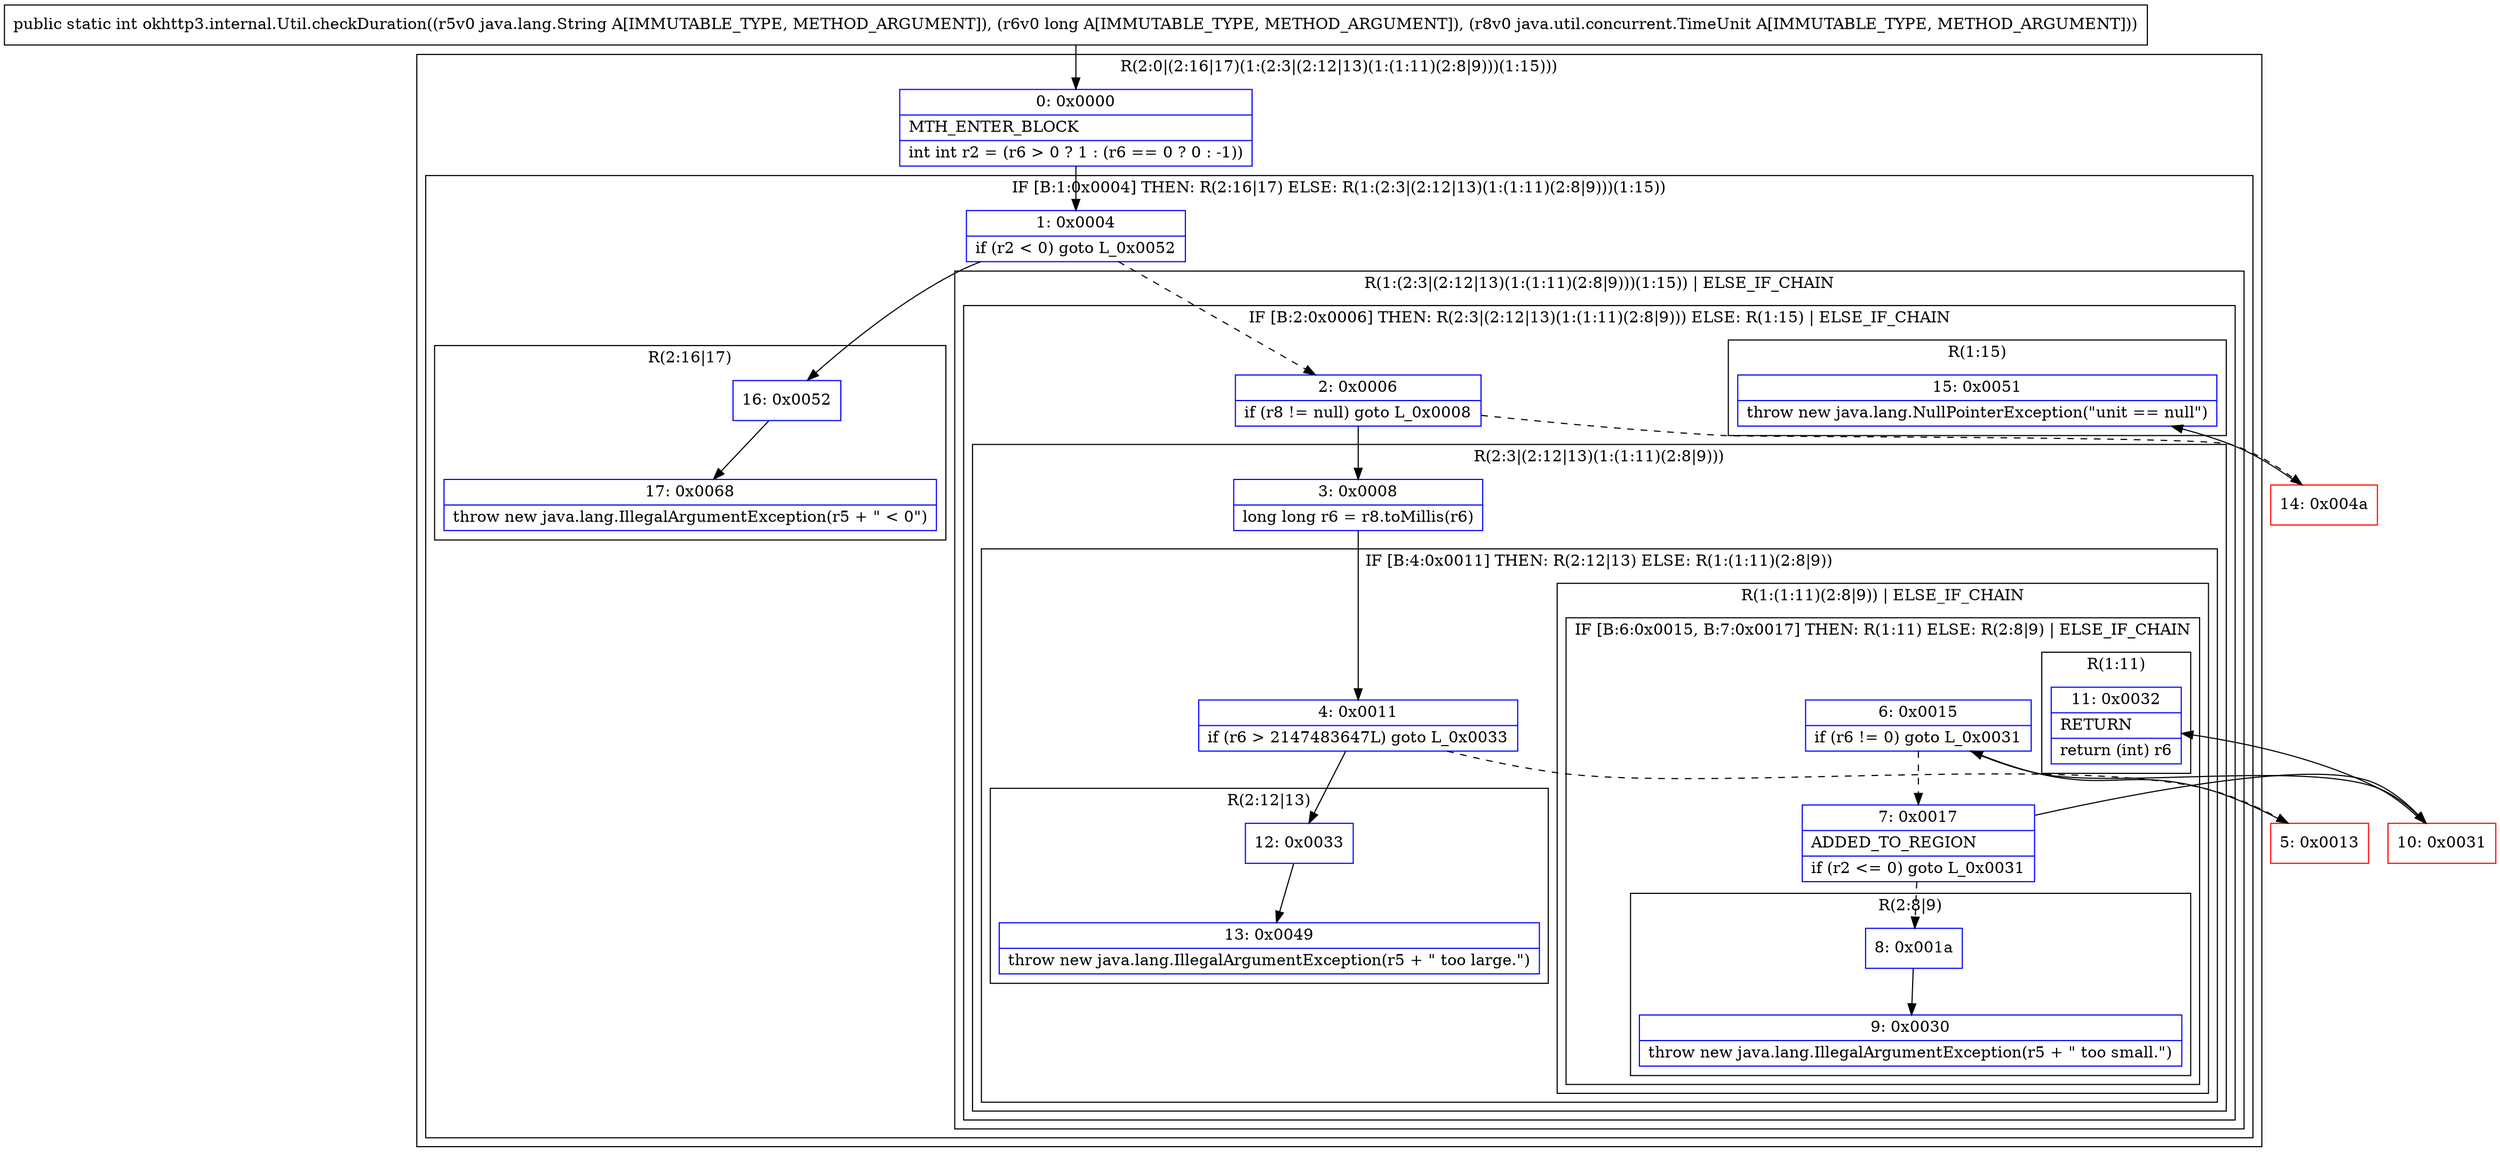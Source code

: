 digraph "CFG forokhttp3.internal.Util.checkDuration(Ljava\/lang\/String;JLjava\/util\/concurrent\/TimeUnit;)I" {
subgraph cluster_Region_1675006958 {
label = "R(2:0|(2:16|17)(1:(2:3|(2:12|13)(1:(1:11)(2:8|9)))(1:15)))";
node [shape=record,color=blue];
Node_0 [shape=record,label="{0\:\ 0x0000|MTH_ENTER_BLOCK\l|int int r2 = (r6 \> 0 ? 1 : (r6 == 0 ? 0 : \-1))\l}"];
subgraph cluster_IfRegion_1535119786 {
label = "IF [B:1:0x0004] THEN: R(2:16|17) ELSE: R(1:(2:3|(2:12|13)(1:(1:11)(2:8|9)))(1:15))";
node [shape=record,color=blue];
Node_1 [shape=record,label="{1\:\ 0x0004|if (r2 \< 0) goto L_0x0052\l}"];
subgraph cluster_Region_197084039 {
label = "R(2:16|17)";
node [shape=record,color=blue];
Node_16 [shape=record,label="{16\:\ 0x0052}"];
Node_17 [shape=record,label="{17\:\ 0x0068|throw new java.lang.IllegalArgumentException(r5 + \" \< 0\")\l}"];
}
subgraph cluster_Region_1415711587 {
label = "R(1:(2:3|(2:12|13)(1:(1:11)(2:8|9)))(1:15)) | ELSE_IF_CHAIN\l";
node [shape=record,color=blue];
subgraph cluster_IfRegion_1225018715 {
label = "IF [B:2:0x0006] THEN: R(2:3|(2:12|13)(1:(1:11)(2:8|9))) ELSE: R(1:15) | ELSE_IF_CHAIN\l";
node [shape=record,color=blue];
Node_2 [shape=record,label="{2\:\ 0x0006|if (r8 != null) goto L_0x0008\l}"];
subgraph cluster_Region_2144208617 {
label = "R(2:3|(2:12|13)(1:(1:11)(2:8|9)))";
node [shape=record,color=blue];
Node_3 [shape=record,label="{3\:\ 0x0008|long long r6 = r8.toMillis(r6)\l}"];
subgraph cluster_IfRegion_684761885 {
label = "IF [B:4:0x0011] THEN: R(2:12|13) ELSE: R(1:(1:11)(2:8|9))";
node [shape=record,color=blue];
Node_4 [shape=record,label="{4\:\ 0x0011|if (r6 \> 2147483647L) goto L_0x0033\l}"];
subgraph cluster_Region_1034483300 {
label = "R(2:12|13)";
node [shape=record,color=blue];
Node_12 [shape=record,label="{12\:\ 0x0033}"];
Node_13 [shape=record,label="{13\:\ 0x0049|throw new java.lang.IllegalArgumentException(r5 + \" too large.\")\l}"];
}
subgraph cluster_Region_1291467053 {
label = "R(1:(1:11)(2:8|9)) | ELSE_IF_CHAIN\l";
node [shape=record,color=blue];
subgraph cluster_IfRegion_1412305509 {
label = "IF [B:6:0x0015, B:7:0x0017] THEN: R(1:11) ELSE: R(2:8|9) | ELSE_IF_CHAIN\l";
node [shape=record,color=blue];
Node_6 [shape=record,label="{6\:\ 0x0015|if (r6 != 0) goto L_0x0031\l}"];
Node_7 [shape=record,label="{7\:\ 0x0017|ADDED_TO_REGION\l|if (r2 \<= 0) goto L_0x0031\l}"];
subgraph cluster_Region_1929833196 {
label = "R(1:11)";
node [shape=record,color=blue];
Node_11 [shape=record,label="{11\:\ 0x0032|RETURN\l|return (int) r6\l}"];
}
subgraph cluster_Region_134683330 {
label = "R(2:8|9)";
node [shape=record,color=blue];
Node_8 [shape=record,label="{8\:\ 0x001a}"];
Node_9 [shape=record,label="{9\:\ 0x0030|throw new java.lang.IllegalArgumentException(r5 + \" too small.\")\l}"];
}
}
}
}
}
subgraph cluster_Region_1661136908 {
label = "R(1:15)";
node [shape=record,color=blue];
Node_15 [shape=record,label="{15\:\ 0x0051|throw new java.lang.NullPointerException(\"unit == null\")\l}"];
}
}
}
}
}
Node_5 [shape=record,color=red,label="{5\:\ 0x0013}"];
Node_10 [shape=record,color=red,label="{10\:\ 0x0031}"];
Node_14 [shape=record,color=red,label="{14\:\ 0x004a}"];
MethodNode[shape=record,label="{public static int okhttp3.internal.Util.checkDuration((r5v0 java.lang.String A[IMMUTABLE_TYPE, METHOD_ARGUMENT]), (r6v0 long A[IMMUTABLE_TYPE, METHOD_ARGUMENT]), (r8v0 java.util.concurrent.TimeUnit A[IMMUTABLE_TYPE, METHOD_ARGUMENT])) }"];
MethodNode -> Node_0;
Node_0 -> Node_1;
Node_1 -> Node_2[style=dashed];
Node_1 -> Node_16;
Node_16 -> Node_17;
Node_2 -> Node_3;
Node_2 -> Node_14[style=dashed];
Node_3 -> Node_4;
Node_4 -> Node_5[style=dashed];
Node_4 -> Node_12;
Node_12 -> Node_13;
Node_6 -> Node_7[style=dashed];
Node_6 -> Node_10;
Node_7 -> Node_8[style=dashed];
Node_7 -> Node_10;
Node_8 -> Node_9;
Node_5 -> Node_6;
Node_10 -> Node_11;
Node_14 -> Node_15;
}

